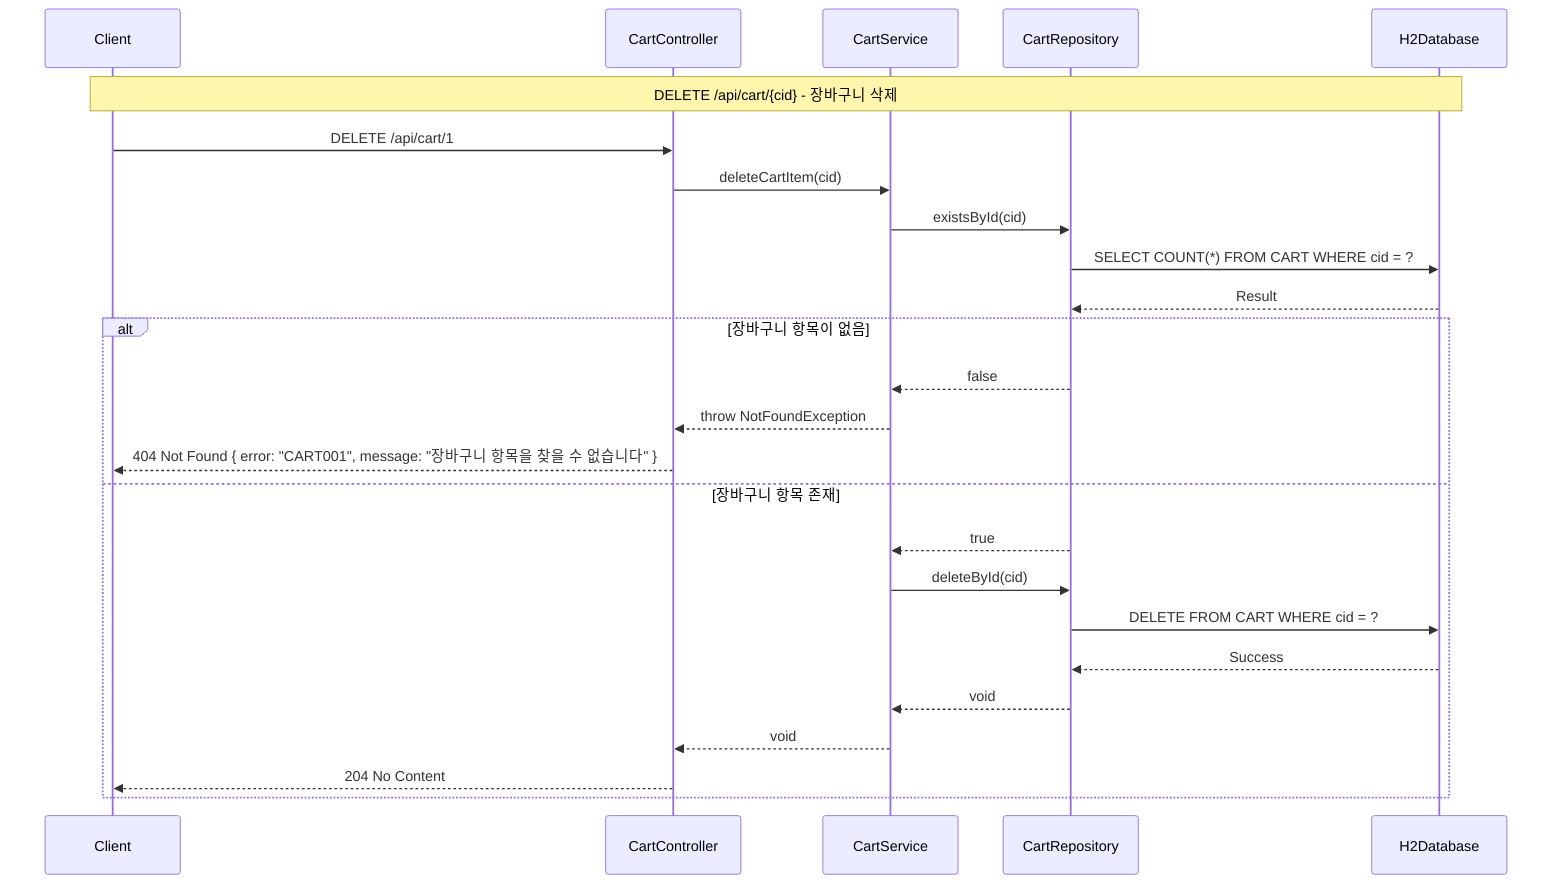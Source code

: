 sequenceDiagram
    participant Client
    participant CartController
    participant CartService
    participant CartRepository
    participant H2Database

    Note over Client,H2Database: DELETE /api/cart/{cid} - 장바구니 삭제

    Client->>CartController: DELETE /api/cart/1
    CartController->>CartService: deleteCartItem(cid)
    CartService->>CartRepository: existsById(cid)
    CartRepository->>H2Database: SELECT COUNT(*) FROM CART WHERE cid = ?
    H2Database-->>CartRepository: Result

    alt 장바구니 항목이 없음
        CartRepository-->>CartService: false
        CartService-->>CartController: throw NotFoundException
        CartController-->>Client: 404 Not Found { error: "CART001", message: "장바구니 항목을 찾을 수 없습니다" }
    else 장바구니 항목 존재
        CartRepository-->>CartService: true
        CartService->>CartRepository: deleteById(cid)
        CartRepository->>H2Database: DELETE FROM CART WHERE cid = ?
        H2Database-->>CartRepository: Success
        CartRepository-->>CartService: void
        CartService-->>CartController: void
        CartController-->>Client: 204 No Content
    end